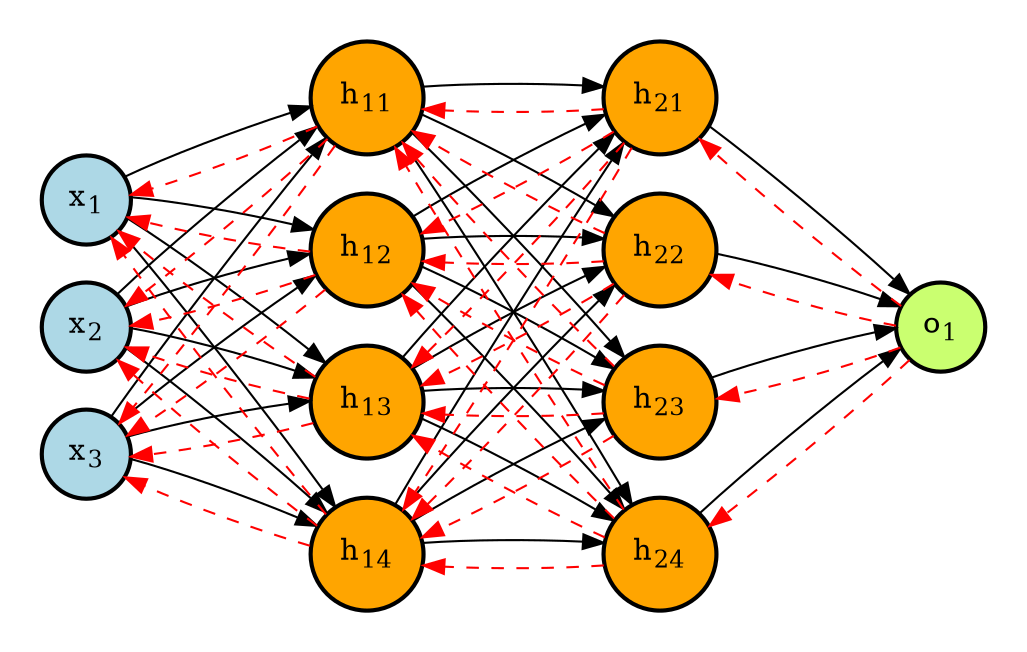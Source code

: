 digraph neural_network {
    graph [dpi=300]
    rankdir=LR; // Left to right layout
    splines=false
    ranksep=1.2

    subgraph cluster_1 {
        style="invis"
        input1 [label=<x<sub>2</sub>>, shape="circle", penwidth=2, style="filled", fillcolor="lightblue"]
        input2 [label=<x<sub>3</sub>>, shape="circle", penwidth=2, style="filled", fillcolor="lightblue"]
        input3 [label=<x<sub>1</sub>>, shape="circle", penwidth=2, style="filled", fillcolor="lightblue"]
    }

    subgraph cluster_2 {
        style="invis"
        hidden11 [label=<h<sub>11</sub>>, shape="circle", penwidth=2, style="filled", fillcolor="orange"]
        hidden12 [label=<h<sub>12</sub>>, shape="circle", penwidth=2, style="filled", fillcolor="orange"]
        hidden13 [label=<h<sub>13</sub>>, shape="circle", penwidth=2, style="filled", fillcolor="orange"]
        hidden14 [label=<h<sub>14</sub>>, shape="circle", penwidth=2, style="filled", fillcolor="orange"]
    }

    subgraph cluster_3 {
        style="invis"
        hidden21 [label=<h<sub>21</sub>>, shape="circle", penwidth=2, style="filled", fillcolor="orange"]
        hidden22 [label=<h<sub>22</sub>>, shape="circle", penwidth=2, style="filled", fillcolor="orange"]
        hidden23 [label=<h<sub>23</sub>>, shape="circle", penwidth=2, style="filled", fillcolor="orange"]
        hidden24 [label=<h<sub>24</sub>>, shape="circle", penwidth=2, style="filled", fillcolor="orange"]
    }

    subgraph cluster_4 {
        style="invis"
        output1 [label=<o<sub>1</sub>>, shape="circle", penwidth=2, style="filled", fillcolor="darkolivegreen1"]
    }

    input1 -> hidden11
    input2 -> hidden11
    input3 -> hidden11
    input1 -> hidden12
    input2 -> hidden12
    input3 -> hidden12
    input1 -> hidden13
    input2 -> hidden13
    input3 -> hidden13
    input1 -> hidden14
    input2 -> hidden14
    input3 -> hidden14
    hidden11 -> hidden21
    hidden12 -> hidden21
    hidden13 -> hidden21
    hidden14 -> hidden21
    hidden11 -> hidden22
    hidden12 -> hidden22
    hidden13 -> hidden22
    hidden14 -> hidden22
    hidden11 -> hidden23
    hidden12 -> hidden23
    hidden13 -> hidden23
    hidden14 -> hidden23
    hidden11 -> hidden24
    hidden12 -> hidden24
    hidden13 -> hidden24
    hidden14 -> hidden24
    hidden21 -> output1
    hidden22 -> output1
    hidden23 -> output1
    hidden24 -> output1

    hidden11 -> input1 [color="red", style="dashed"]
    hidden11 -> input2 [color="red", style="dashed"]
    hidden11 -> input3 [color="red", style="dashed"]
    hidden12 -> input1 [color="red", style="dashed"]
    hidden12 -> input2 [color="red", style="dashed"]
    hidden12 -> input3 [color="red", style="dashed"]
    hidden13 -> input1 [color="red", style="dashed"]
    hidden13 -> input2 [color="red", style="dashed"]
    hidden13 -> input3 [color="red", style="dashed"]
    hidden14 -> input1 [color="red", style="dashed"]
    hidden14 -> input2 [color="red", style="dashed"]
    hidden14 -> input3 [color="red", style="dashed"]
    hidden21 -> hidden11 [color="red", style="dashed"]
    hidden21 -> hidden12 [color="red", style="dashed"]
    hidden21 -> hidden13 [color="red", style="dashed"]
    hidden21 -> hidden14 [color="red", style="dashed"]
    hidden22 -> hidden11 [color="red", style="dashed"]
    hidden22 -> hidden12 [color="red", style="dashed"]
    hidden22 -> hidden13 [color="red", style="dashed"]
    hidden22 -> hidden14 [color="red", style="dashed"]
    hidden23 -> hidden11 [color="red", style="dashed"]
    hidden23 -> hidden12 [color="red", style="dashed"]
    hidden23 -> hidden13 [color="red", style="dashed"]
    hidden23 -> hidden14 [color="red", style="dashed"]
    hidden24 -> hidden11 [color="red", style="dashed"]
    hidden24 -> hidden12 [color="red", style="dashed"]
    hidden24 -> hidden13 [color="red", style="dashed"]
    hidden24 -> hidden14 [color="red", style="dashed"]
    output1 -> hidden21 [color="red", style="dashed"]
    output1 -> hidden22 [color="red", style="dashed"]
    output1 -> hidden23 [color="red", style="dashed"]
    output1 -> hidden24 [color="red", style="dashed"]
}
